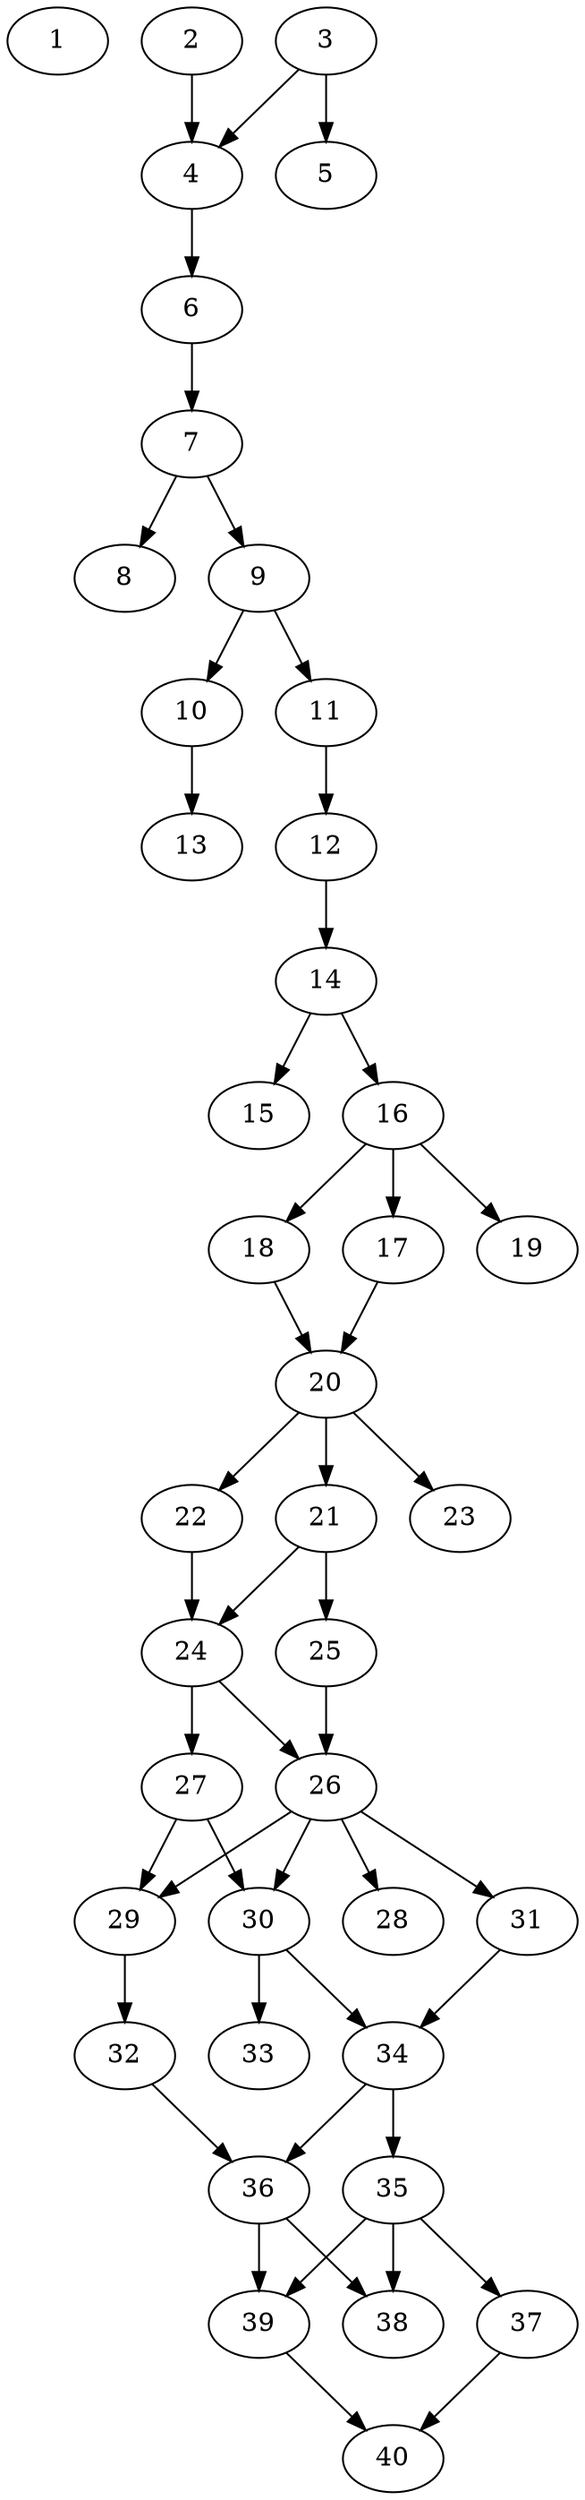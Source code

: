 // DAG automatically generated by daggen at Thu Oct  3 14:06:49 2019
// ./daggen --dot -n 40 --ccr 0.5 --fat 0.3 --regular 0.5 --density 0.6 --mindata 5242880 --maxdata 52428800 
digraph G {
  1 [size="24313856", alpha="0.02", expect_size="12156928"] 
  2 [size="40130560", alpha="0.13", expect_size="20065280"] 
  2 -> 4 [size ="20065280"]
  3 [size="48201728", alpha="0.04", expect_size="24100864"] 
  3 -> 4 [size ="24100864"]
  3 -> 5 [size ="24100864"]
  4 [size="14790656", alpha="0.13", expect_size="7395328"] 
  4 -> 6 [size ="7395328"]
  5 [size="81881088", alpha="0.14", expect_size="40940544"] 
  6 [size="88317952", alpha="0.20", expect_size="44158976"] 
  6 -> 7 [size ="44158976"]
  7 [size="16459776", alpha="0.09", expect_size="8229888"] 
  7 -> 8 [size ="8229888"]
  7 -> 9 [size ="8229888"]
  8 [size="87074816", alpha="0.02", expect_size="43537408"] 
  9 [size="24326144", alpha="0.18", expect_size="12163072"] 
  9 -> 10 [size ="12163072"]
  9 -> 11 [size ="12163072"]
  10 [size="92049408", alpha="0.13", expect_size="46024704"] 
  10 -> 13 [size ="46024704"]
  11 [size="97447936", alpha="0.13", expect_size="48723968"] 
  11 -> 12 [size ="48723968"]
  12 [size="13795328", alpha="0.06", expect_size="6897664"] 
  12 -> 14 [size ="6897664"]
  13 [size="74285056", alpha="0.16", expect_size="37142528"] 
  14 [size="91715584", alpha="0.10", expect_size="45857792"] 
  14 -> 15 [size ="45857792"]
  14 -> 16 [size ="45857792"]
  15 [size="59641856", alpha="0.10", expect_size="29820928"] 
  16 [size="32708608", alpha="0.17", expect_size="16354304"] 
  16 -> 17 [size ="16354304"]
  16 -> 18 [size ="16354304"]
  16 -> 19 [size ="16354304"]
  17 [size="31373312", alpha="0.04", expect_size="15686656"] 
  17 -> 20 [size ="15686656"]
  18 [size="74006528", alpha="0.14", expect_size="37003264"] 
  18 -> 20 [size ="37003264"]
  19 [size="81694720", alpha="0.11", expect_size="40847360"] 
  20 [size="74496000", alpha="0.13", expect_size="37248000"] 
  20 -> 21 [size ="37248000"]
  20 -> 22 [size ="37248000"]
  20 -> 23 [size ="37248000"]
  21 [size="39139328", alpha="0.18", expect_size="19569664"] 
  21 -> 24 [size ="19569664"]
  21 -> 25 [size ="19569664"]
  22 [size="101394432", alpha="0.09", expect_size="50697216"] 
  22 -> 24 [size ="50697216"]
  23 [size="37521408", alpha="0.08", expect_size="18760704"] 
  24 [size="19851264", alpha="0.07", expect_size="9925632"] 
  24 -> 26 [size ="9925632"]
  24 -> 27 [size ="9925632"]
  25 [size="68024320", alpha="0.02", expect_size="34012160"] 
  25 -> 26 [size ="34012160"]
  26 [size="21121024", alpha="0.14", expect_size="10560512"] 
  26 -> 28 [size ="10560512"]
  26 -> 29 [size ="10560512"]
  26 -> 30 [size ="10560512"]
  26 -> 31 [size ="10560512"]
  27 [size="100120576", alpha="0.06", expect_size="50060288"] 
  27 -> 29 [size ="50060288"]
  27 -> 30 [size ="50060288"]
  28 [size="26902528", alpha="0.15", expect_size="13451264"] 
  29 [size="91097088", alpha="0.07", expect_size="45548544"] 
  29 -> 32 [size ="45548544"]
  30 [size="50448384", alpha="0.16", expect_size="25224192"] 
  30 -> 33 [size ="25224192"]
  30 -> 34 [size ="25224192"]
  31 [size="17809408", alpha="0.04", expect_size="8904704"] 
  31 -> 34 [size ="8904704"]
  32 [size="101382144", alpha="0.12", expect_size="50691072"] 
  32 -> 36 [size ="50691072"]
  33 [size="47699968", alpha="0.14", expect_size="23849984"] 
  34 [size="83216384", alpha="0.13", expect_size="41608192"] 
  34 -> 35 [size ="41608192"]
  34 -> 36 [size ="41608192"]
  35 [size="23498752", alpha="0.03", expect_size="11749376"] 
  35 -> 37 [size ="11749376"]
  35 -> 38 [size ="11749376"]
  35 -> 39 [size ="11749376"]
  36 [size="34314240", alpha="0.17", expect_size="17157120"] 
  36 -> 38 [size ="17157120"]
  36 -> 39 [size ="17157120"]
  37 [size="99123200", alpha="0.15", expect_size="49561600"] 
  37 -> 40 [size ="49561600"]
  38 [size="35158016", alpha="0.07", expect_size="17579008"] 
  39 [size="13379584", alpha="0.14", expect_size="6689792"] 
  39 -> 40 [size ="6689792"]
  40 [size="47630336", alpha="0.15", expect_size="23815168"] 
}
